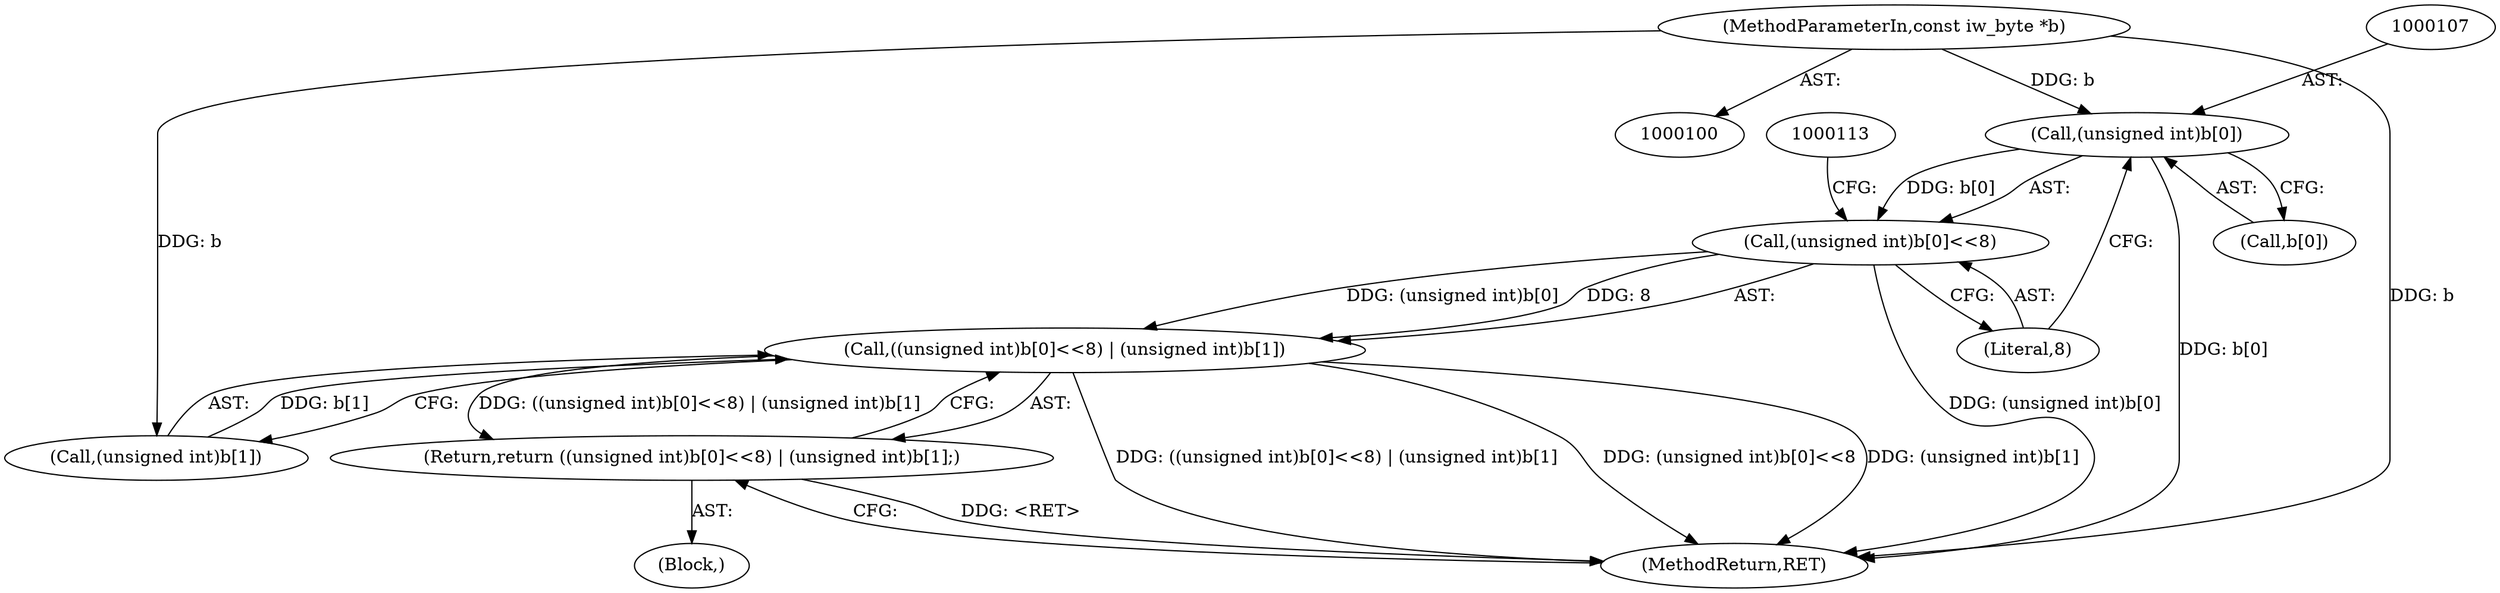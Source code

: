 digraph "0_imageworsener_a00183107d4b84bc8a714290e824ca9c68dac738_2@array" {
"1000106" [label="(Call,(unsigned int)b[0])"];
"1000101" [label="(MethodParameterIn,const iw_byte *b)"];
"1000105" [label="(Call,(unsigned int)b[0]<<8)"];
"1000104" [label="(Call,((unsigned int)b[0]<<8) | (unsigned int)b[1])"];
"1000103" [label="(Return,return ((unsigned int)b[0]<<8) | (unsigned int)b[1];)"];
"1000117" [label="(MethodReturn,RET)"];
"1000105" [label="(Call,(unsigned int)b[0]<<8)"];
"1000101" [label="(MethodParameterIn,const iw_byte *b)"];
"1000102" [label="(Block,)"];
"1000112" [label="(Call,(unsigned int)b[1])"];
"1000103" [label="(Return,return ((unsigned int)b[0]<<8) | (unsigned int)b[1];)"];
"1000111" [label="(Literal,8)"];
"1000104" [label="(Call,((unsigned int)b[0]<<8) | (unsigned int)b[1])"];
"1000106" [label="(Call,(unsigned int)b[0])"];
"1000108" [label="(Call,b[0])"];
"1000106" -> "1000105"  [label="AST: "];
"1000106" -> "1000108"  [label="CFG: "];
"1000107" -> "1000106"  [label="AST: "];
"1000108" -> "1000106"  [label="AST: "];
"1000111" -> "1000106"  [label="CFG: "];
"1000106" -> "1000117"  [label="DDG: b[0]"];
"1000106" -> "1000105"  [label="DDG: b[0]"];
"1000101" -> "1000106"  [label="DDG: b"];
"1000101" -> "1000100"  [label="AST: "];
"1000101" -> "1000117"  [label="DDG: b"];
"1000101" -> "1000112"  [label="DDG: b"];
"1000105" -> "1000104"  [label="AST: "];
"1000105" -> "1000111"  [label="CFG: "];
"1000111" -> "1000105"  [label="AST: "];
"1000113" -> "1000105"  [label="CFG: "];
"1000105" -> "1000117"  [label="DDG: (unsigned int)b[0]"];
"1000105" -> "1000104"  [label="DDG: (unsigned int)b[0]"];
"1000105" -> "1000104"  [label="DDG: 8"];
"1000104" -> "1000103"  [label="AST: "];
"1000104" -> "1000112"  [label="CFG: "];
"1000112" -> "1000104"  [label="AST: "];
"1000103" -> "1000104"  [label="CFG: "];
"1000104" -> "1000117"  [label="DDG: ((unsigned int)b[0]<<8) | (unsigned int)b[1]"];
"1000104" -> "1000117"  [label="DDG: (unsigned int)b[0]<<8"];
"1000104" -> "1000117"  [label="DDG: (unsigned int)b[1]"];
"1000104" -> "1000103"  [label="DDG: ((unsigned int)b[0]<<8) | (unsigned int)b[1]"];
"1000112" -> "1000104"  [label="DDG: b[1]"];
"1000103" -> "1000102"  [label="AST: "];
"1000117" -> "1000103"  [label="CFG: "];
"1000103" -> "1000117"  [label="DDG: <RET>"];
}
